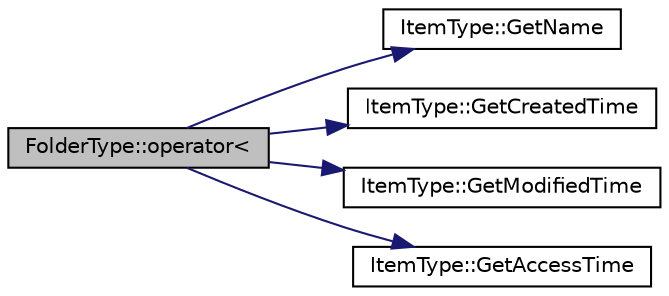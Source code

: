 digraph "FolderType::operator&lt;"
{
 // LATEX_PDF_SIZE
  edge [fontname="Helvetica",fontsize="10",labelfontname="Helvetica",labelfontsize="10"];
  node [fontname="Helvetica",fontsize="10",shape=record];
  rankdir="LR";
  Node122 [label="FolderType::operator\<",height=0.2,width=0.4,color="black", fillcolor="grey75", style="filled", fontcolor="black",tooltip="Comparing Folder and File name is smaller. (by key)"];
  Node122 -> Node123 [color="midnightblue",fontsize="10",style="solid",fontname="Helvetica"];
  Node123 [label="ItemType::GetName",height=0.2,width=0.4,color="black", fillcolor="white", style="filled",URL="$class_item_type.html#a6a8650790e4d0c8a212574cf77e23cb9",tooltip="Get Item name."];
  Node122 -> Node124 [color="midnightblue",fontsize="10",style="solid",fontname="Helvetica"];
  Node124 [label="ItemType::GetCreatedTime",height=0.2,width=0.4,color="black", fillcolor="white", style="filled",URL="$class_item_type.html#abc5d1f85c0bb72161bb0bbbc11d88059",tooltip="Get Created Time."];
  Node122 -> Node125 [color="midnightblue",fontsize="10",style="solid",fontname="Helvetica"];
  Node125 [label="ItemType::GetModifiedTime",height=0.2,width=0.4,color="black", fillcolor="white", style="filled",URL="$class_item_type.html#a34803016a894bbced27a8e4b7de90bb1",tooltip="Get Modified Time."];
  Node122 -> Node126 [color="midnightblue",fontsize="10",style="solid",fontname="Helvetica"];
  Node126 [label="ItemType::GetAccessTime",height=0.2,width=0.4,color="black", fillcolor="white", style="filled",URL="$class_item_type.html#a576cb5ec852e3b8a8302004dd3ce62b0",tooltip="Get Access Time."];
}
